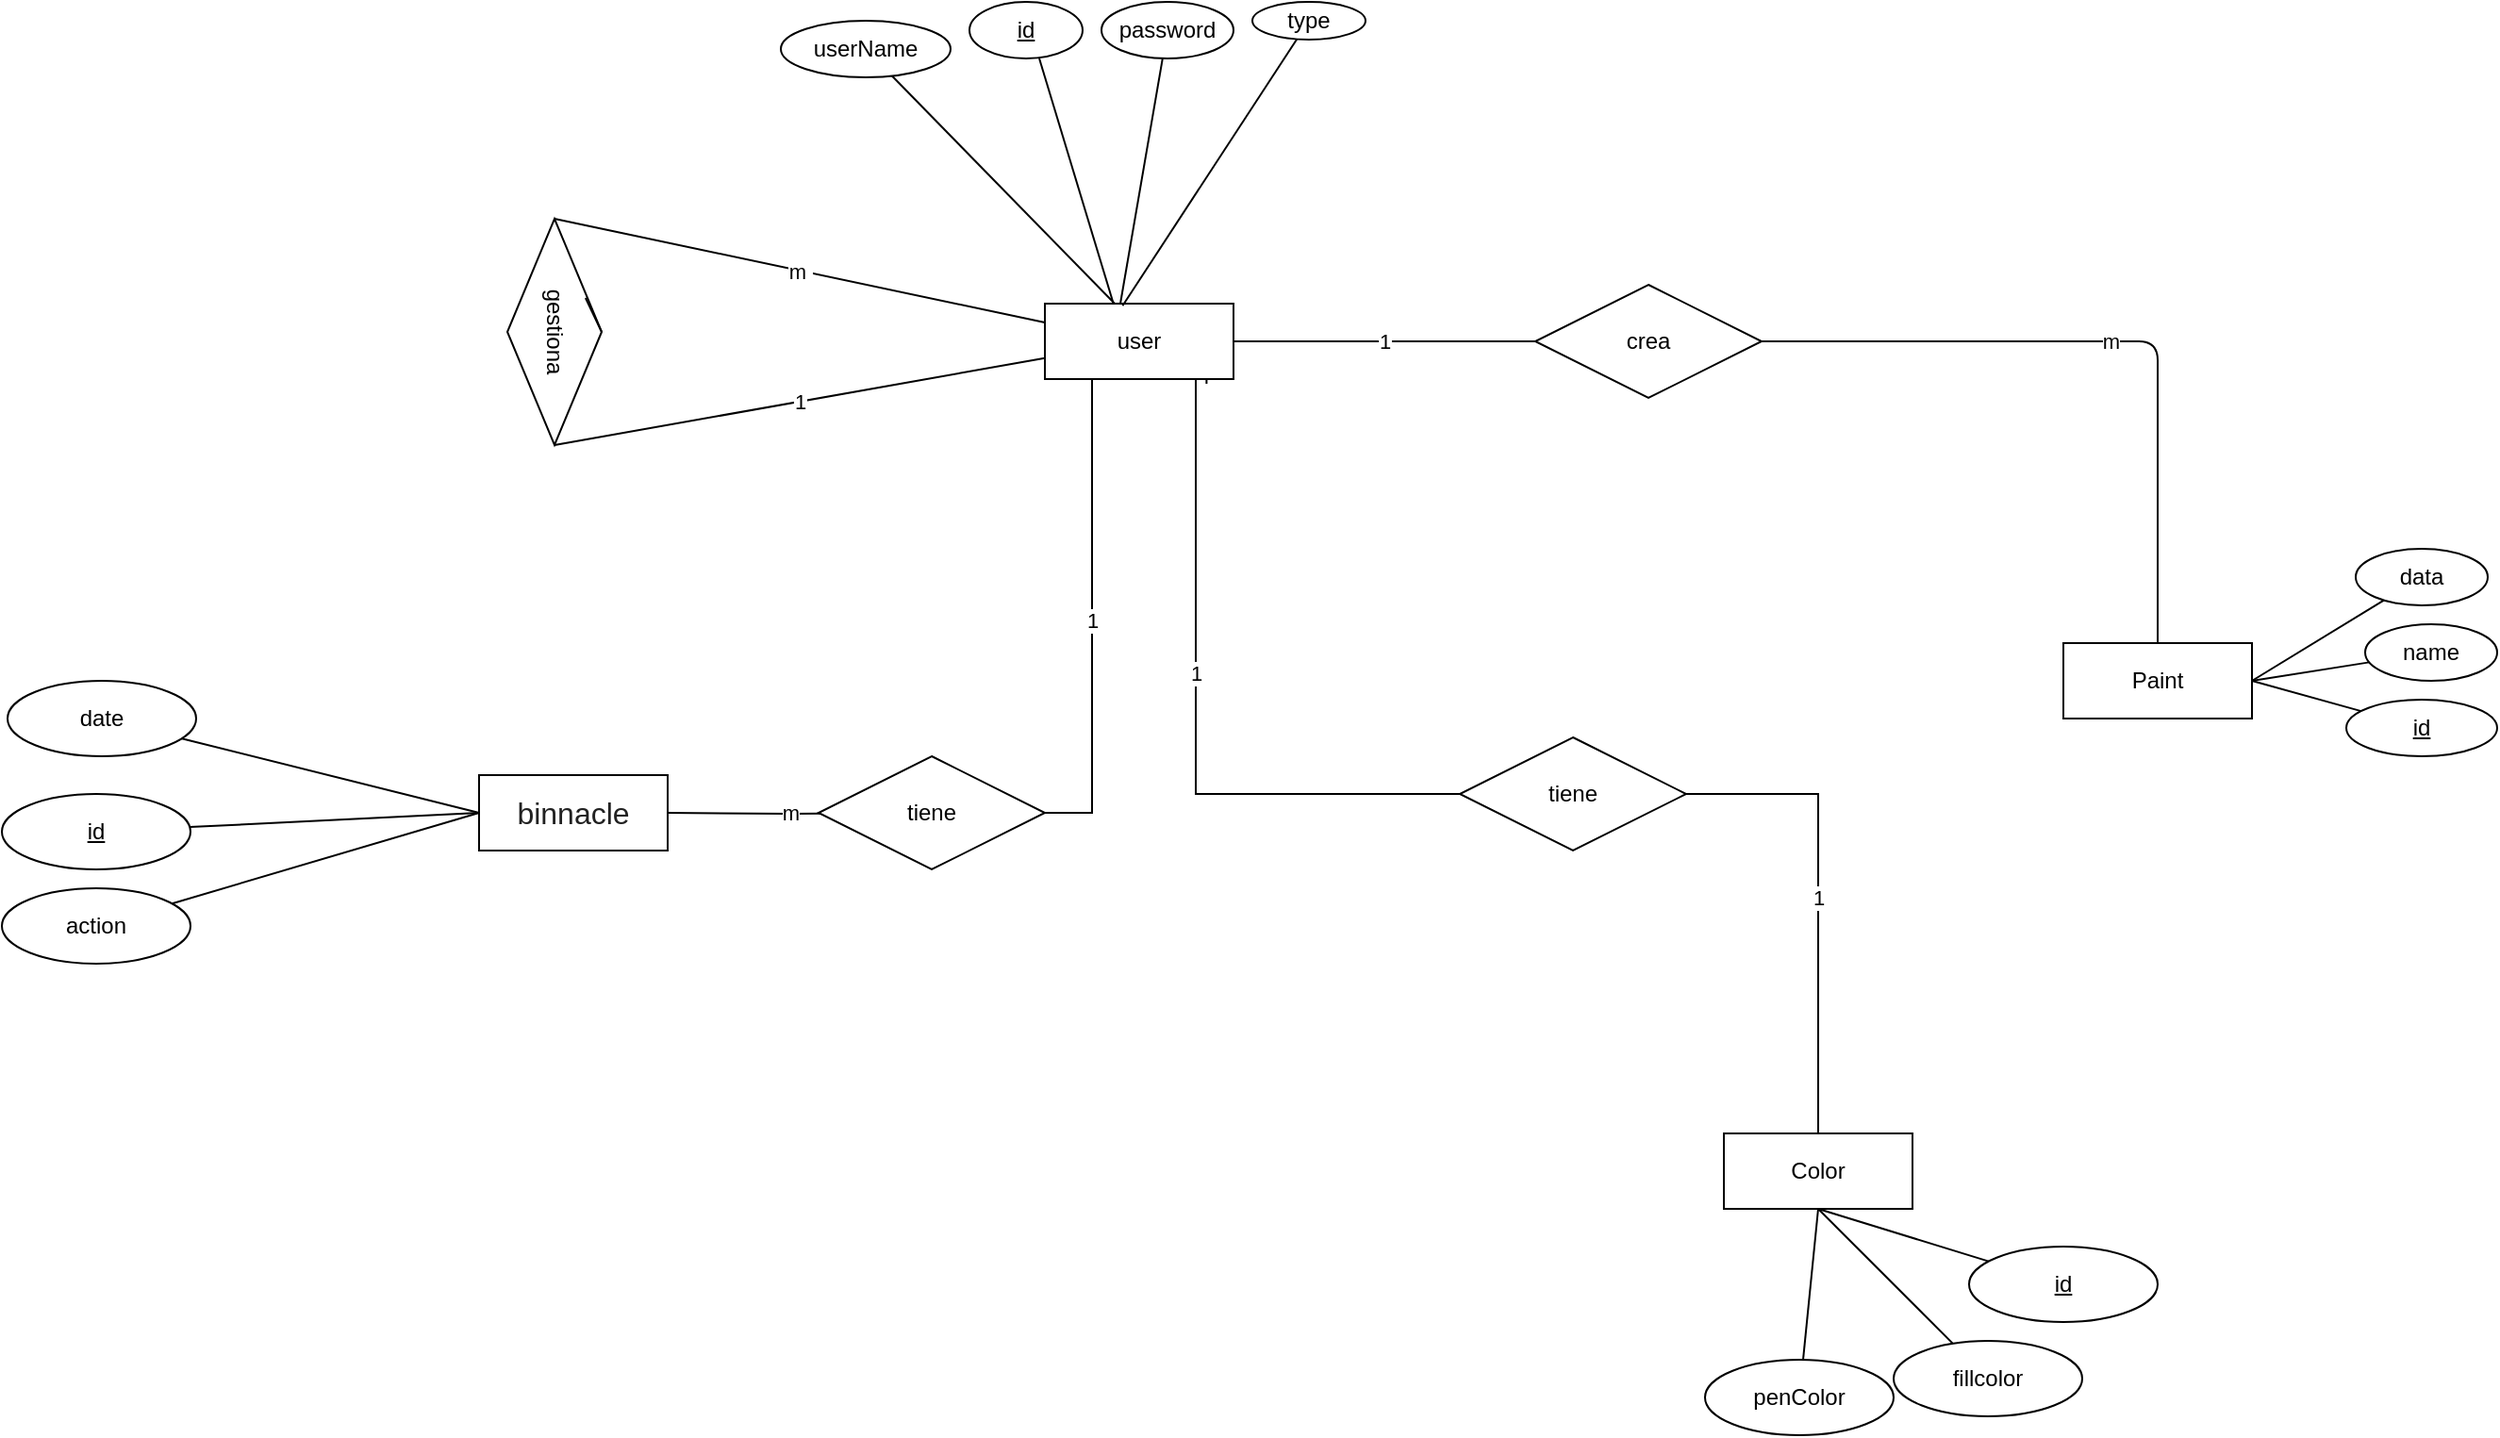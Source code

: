 <mxfile version="13.10.4" type="device"><diagram id="G5ydUHcfMojE-vftAoOR" name="Page-1"><mxGraphModel dx="2956" dy="2040" grid="1" gridSize="10" guides="1" tooltips="1" connect="1" arrows="1" fold="1" page="1" pageScale="1" pageWidth="827" pageHeight="1169" math="0" shadow="0"><root><mxCell id="0"/><mxCell id="1" parent="0"/><mxCell id="npWHYww27oJNXXBFFFKz-29" value="&lt;font style=&quot;vertical-align: inherit&quot;&gt;&lt;font style=&quot;vertical-align: inherit&quot;&gt;1&lt;/font&gt;&lt;/font&gt;" style="rounded=0;orthogonalLoop=1;jettySize=auto;html=1;endArrow=none;endFill=0;entryX=1;entryY=0.5;entryDx=0;entryDy=0;" parent="1" source="npWHYww27oJNXXBFFFKz-2" target="npWHYww27oJNXXBFFFKz-28" edge="1"><mxGeometry relative="1" as="geometry"><mxPoint x="90" as="targetPoint"/></mxGeometry></mxCell><mxCell id="npWHYww27oJNXXBFFFKz-38" value="&lt;font style=&quot;vertical-align: inherit&quot;&gt;&lt;font style=&quot;vertical-align: inherit&quot;&gt;1&lt;/font&gt;&lt;/font&gt;" style="edgeStyle=orthogonalEdgeStyle;rounded=0;orthogonalLoop=1;jettySize=auto;html=1;entryX=0;entryY=0.5;entryDx=0;entryDy=0;endArrow=none;endFill=0;" parent="1" source="npWHYww27oJNXXBFFFKz-2" target="npWHYww27oJNXXBFFFKz-34" edge="1"><mxGeometry relative="1" as="geometry"><Array as="points"/></mxGeometry></mxCell><mxCell id="77kDI9rkIZS04G4vTpH_-10" style="rounded=0;orthogonalLoop=1;jettySize=auto;html=1;endArrow=none;endFill=0;exitX=0.374;exitY=0.01;exitDx=0;exitDy=0;exitPerimeter=0;" parent="1" source="npWHYww27oJNXXBFFFKz-2" target="77kDI9rkIZS04G4vTpH_-8" edge="1"><mxGeometry relative="1" as="geometry"/></mxCell><mxCell id="77kDI9rkIZS04G4vTpH_-11" style="rounded=0;orthogonalLoop=1;jettySize=auto;html=1;endArrow=none;endFill=0;entryX=0.617;entryY=1;entryDx=0;entryDy=0;entryPerimeter=0;exitX=0.365;exitY=0.013;exitDx=0;exitDy=0;exitPerimeter=0;" parent="1" source="npWHYww27oJNXXBFFFKz-2" target="77kDI9rkIZS04G4vTpH_-9" edge="1"><mxGeometry relative="1" as="geometry"><mxPoint x="130" y="-250" as="targetPoint"/></mxGeometry></mxCell><mxCell id="8M5GXAmth4WakEbOGEsz-48" value="1" style="edgeStyle=orthogonalEdgeStyle;rounded=0;orthogonalLoop=1;jettySize=auto;html=1;entryX=0;entryY=0.5;entryDx=0;entryDy=0;endArrow=none;endFill=0;exitX=0.857;exitY=1.064;exitDx=0;exitDy=0;exitPerimeter=0;" parent="1" source="npWHYww27oJNXXBFFFKz-2" target="8M5GXAmth4WakEbOGEsz-47" edge="1"><mxGeometry relative="1" as="geometry"><Array as="points"><mxPoint x="126" y="-150"/><mxPoint x="120" y="-150"/><mxPoint x="120" y="90"/></Array></mxGeometry></mxCell><mxCell id="npWHYww27oJNXXBFFFKz-2" value="user" style="whiteSpace=wrap;html=1;align=center;" parent="1" vertex="1"><mxGeometry x="40" y="-170" width="100" height="40" as="geometry"/></mxCell><mxCell id="npWHYww27oJNXXBFFFKz-44" value="&lt;font style=&quot;vertical-align: inherit&quot;&gt;&lt;font style=&quot;vertical-align: inherit&quot;&gt;1&lt;/font&gt;&lt;/font&gt;" style="edgeStyle=orthogonalEdgeStyle;rounded=0;orthogonalLoop=1;jettySize=auto;html=1;endArrow=none;endFill=0;exitX=0.25;exitY=1;exitDx=0;exitDy=0;entryX=1;entryY=0.5;entryDx=0;entryDy=0;" parent="1" source="npWHYww27oJNXXBFFFKz-2" target="npWHYww27oJNXXBFFFKz-43" edge="1"><mxGeometry relative="1" as="geometry"><mxPoint x="90" y="240.0" as="sourcePoint"/></mxGeometry></mxCell><mxCell id="npWHYww27oJNXXBFFFKz-10" value="Paint" style="whiteSpace=wrap;html=1;align=center;" parent="1" vertex="1"><mxGeometry x="580" y="10" width="100" height="40" as="geometry"/></mxCell><mxCell id="npWHYww27oJNXXBFFFKz-30" value="&lt;font style=&quot;vertical-align: inherit&quot;&gt;&lt;font style=&quot;vertical-align: inherit&quot;&gt;&lt;font style=&quot;vertical-align: inherit&quot;&gt;&lt;font style=&quot;vertical-align: inherit&quot;&gt;m&amp;nbsp;&lt;/font&gt;&lt;/font&gt;&lt;/font&gt;&lt;/font&gt;" style="rounded=0;orthogonalLoop=1;jettySize=auto;html=1;endArrow=none;endFill=0;entryX=0;entryY=0.25;entryDx=0;entryDy=0;exitX=0;exitY=0.5;exitDx=0;exitDy=0;" parent="1" source="npWHYww27oJNXXBFFFKz-28" target="npWHYww27oJNXXBFFFKz-2" edge="1"><mxGeometry relative="1" as="geometry"><mxPoint x="-215" y="-200" as="sourcePoint"/></mxGeometry></mxCell><mxCell id="npWHYww27oJNXXBFFFKz-28" value="gestiona" style="shape=rhombus;perimeter=rhombusPerimeter;whiteSpace=wrap;html=1;align=center;rotation=90;" parent="1" vertex="1"><mxGeometry x="-280" y="-180" width="120" height="50" as="geometry"/></mxCell><mxCell id="npWHYww27oJNXXBFFFKz-34" value="crea" style="shape=rhombus;perimeter=rhombusPerimeter;whiteSpace=wrap;html=1;align=center;" parent="1" vertex="1"><mxGeometry x="300" y="-180" width="120" height="60" as="geometry"/></mxCell><mxCell id="npWHYww27oJNXXBFFFKz-39" value="&lt;span style=&quot;color: rgb(33 , 33 , 33) ; font-family: &amp;#34;poppins&amp;#34; , sans-serif ; font-size: 16px ; text-align: left ; background-color: rgb(255 , 255 , 255)&quot;&gt;binnacle&lt;/span&gt;" style="whiteSpace=wrap;html=1;align=center;" parent="1" vertex="1"><mxGeometry x="-260" y="80" width="100" height="40" as="geometry"/></mxCell><mxCell id="npWHYww27oJNXXBFFFKz-45" value="&lt;font style=&quot;vertical-align: inherit&quot;&gt;&lt;font style=&quot;vertical-align: inherit&quot;&gt;m&lt;/font&gt;&lt;/font&gt;" style="edgeStyle=orthogonalEdgeStyle;rounded=0;orthogonalLoop=1;jettySize=auto;html=1;entryX=1;entryY=0.5;entryDx=0;entryDy=0;endArrow=none;endFill=0;" parent="1" target="npWHYww27oJNXXBFFFKz-39" edge="1"><mxGeometry relative="1" as="geometry"><mxPoint x="-30" y="100" as="sourcePoint"/></mxGeometry></mxCell><mxCell id="npWHYww27oJNXXBFFFKz-43" value="tiene" style="shape=rhombus;perimeter=rhombusPerimeter;whiteSpace=wrap;html=1;align=center;" parent="1" vertex="1"><mxGeometry x="-80" y="70" width="120" height="60" as="geometry"/></mxCell><mxCell id="77kDI9rkIZS04G4vTpH_-8" value="userName" style="ellipse;whiteSpace=wrap;html=1;" parent="1" vertex="1"><mxGeometry x="-100" y="-320" width="90" height="30" as="geometry"/></mxCell><mxCell id="77kDI9rkIZS04G4vTpH_-9" value="&lt;u&gt;id&lt;/u&gt;" style="ellipse;whiteSpace=wrap;html=1;" parent="1" vertex="1"><mxGeometry y="-330" width="60" height="30" as="geometry"/></mxCell><mxCell id="rAhQvytSD28uEH0jEcq_-11" value="m" style="endArrow=none;html=1;exitX=1;exitY=0.5;exitDx=0;exitDy=0;edgeStyle=orthogonalEdgeStyle;" parent="1" source="npWHYww27oJNXXBFFFKz-34" target="npWHYww27oJNXXBFFFKz-10" edge="1"><mxGeometry width="50" height="50" relative="1" as="geometry"><mxPoint x="190" y="120" as="sourcePoint"/><mxPoint x="240" y="70" as="targetPoint"/></mxGeometry></mxCell><mxCell id="8M5GXAmth4WakEbOGEsz-5" style="edgeStyle=none;rounded=0;orthogonalLoop=1;jettySize=auto;html=1;entryX=1;entryY=0.5;entryDx=0;entryDy=0;endArrow=none;endFill=0;" parent="1" source="8M5GXAmth4WakEbOGEsz-2" target="npWHYww27oJNXXBFFFKz-10" edge="1"><mxGeometry relative="1" as="geometry"/></mxCell><mxCell id="8M5GXAmth4WakEbOGEsz-2" value="data" style="ellipse;whiteSpace=wrap;html=1;align=center;" parent="1" vertex="1"><mxGeometry x="735" y="-40" width="70" height="30" as="geometry"/></mxCell><mxCell id="8M5GXAmth4WakEbOGEsz-6" style="edgeStyle=none;rounded=0;orthogonalLoop=1;jettySize=auto;html=1;entryX=1;entryY=0.5;entryDx=0;entryDy=0;endArrow=none;endFill=0;" parent="1" source="8M5GXAmth4WakEbOGEsz-3" target="npWHYww27oJNXXBFFFKz-10" edge="1"><mxGeometry relative="1" as="geometry"/></mxCell><mxCell id="8M5GXAmth4WakEbOGEsz-3" value="name" style="ellipse;whiteSpace=wrap;html=1;align=center;" parent="1" vertex="1"><mxGeometry x="740" width="70" height="30" as="geometry"/></mxCell><mxCell id="8M5GXAmth4WakEbOGEsz-7" style="edgeStyle=none;rounded=0;orthogonalLoop=1;jettySize=auto;html=1;entryX=1;entryY=0.5;entryDx=0;entryDy=0;endArrow=none;endFill=0;" parent="1" source="8M5GXAmth4WakEbOGEsz-4" target="npWHYww27oJNXXBFFFKz-10" edge="1"><mxGeometry relative="1" as="geometry"/></mxCell><mxCell id="8M5GXAmth4WakEbOGEsz-4" value="id" style="ellipse;whiteSpace=wrap;html=1;align=center;fontStyle=4;" parent="1" vertex="1"><mxGeometry x="730" y="40" width="80" height="30" as="geometry"/></mxCell><mxCell id="8M5GXAmth4WakEbOGEsz-16" style="edgeStyle=none;rounded=0;orthogonalLoop=1;jettySize=auto;html=1;entryX=0.4;entryY=0;entryDx=0;entryDy=0;entryPerimeter=0;endArrow=none;endFill=0;" parent="1" source="8M5GXAmth4WakEbOGEsz-12" target="npWHYww27oJNXXBFFFKz-2" edge="1"><mxGeometry relative="1" as="geometry"/></mxCell><mxCell id="8M5GXAmth4WakEbOGEsz-12" value="password" style="ellipse;whiteSpace=wrap;html=1;" parent="1" vertex="1"><mxGeometry x="70" y="-330" width="70" height="30" as="geometry"/></mxCell><mxCell id="8M5GXAmth4WakEbOGEsz-20" style="edgeStyle=none;rounded=0;orthogonalLoop=1;jettySize=auto;html=1;entryX=0;entryY=0.5;entryDx=0;entryDy=0;endArrow=none;endFill=0;" parent="1" source="8M5GXAmth4WakEbOGEsz-17" target="npWHYww27oJNXXBFFFKz-39" edge="1"><mxGeometry relative="1" as="geometry"/></mxCell><mxCell id="8M5GXAmth4WakEbOGEsz-17" value="date" style="ellipse;whiteSpace=wrap;html=1;align=center;" parent="1" vertex="1"><mxGeometry x="-510" y="30" width="100" height="40" as="geometry"/></mxCell><mxCell id="8M5GXAmth4WakEbOGEsz-21" style="edgeStyle=none;rounded=0;orthogonalLoop=1;jettySize=auto;html=1;entryX=0;entryY=0.5;entryDx=0;entryDy=0;endArrow=none;endFill=0;" parent="1" source="8M5GXAmth4WakEbOGEsz-18" target="npWHYww27oJNXXBFFFKz-39" edge="1"><mxGeometry relative="1" as="geometry"/></mxCell><mxCell id="8M5GXAmth4WakEbOGEsz-18" value="id" style="ellipse;whiteSpace=wrap;html=1;align=center;fontStyle=4;" parent="1" vertex="1"><mxGeometry x="-513" y="90" width="100" height="40" as="geometry"/></mxCell><mxCell id="8M5GXAmth4WakEbOGEsz-22" style="edgeStyle=none;rounded=0;orthogonalLoop=1;jettySize=auto;html=1;endArrow=none;endFill=0;" parent="1" source="8M5GXAmth4WakEbOGEsz-19" edge="1"><mxGeometry relative="1" as="geometry"><mxPoint x="-260" y="100" as="targetPoint"/></mxGeometry></mxCell><mxCell id="8M5GXAmth4WakEbOGEsz-19" value="action" style="ellipse;whiteSpace=wrap;html=1;align=center;" parent="1" vertex="1"><mxGeometry x="-513" y="140" width="100" height="40" as="geometry"/></mxCell><mxCell id="8M5GXAmth4WakEbOGEsz-24" style="edgeStyle=none;rounded=0;orthogonalLoop=1;jettySize=auto;html=1;exitX=0.5;exitY=0;exitDx=0;exitDy=0;entryX=0.35;entryY=0.171;entryDx=0;entryDy=0;entryPerimeter=0;endArrow=none;endFill=0;" parent="1" source="npWHYww27oJNXXBFFFKz-28" target="npWHYww27oJNXXBFFFKz-28" edge="1"><mxGeometry relative="1" as="geometry"/></mxCell><mxCell id="8M5GXAmth4WakEbOGEsz-26" style="edgeStyle=none;rounded=0;orthogonalLoop=1;jettySize=auto;html=1;entryX=0.412;entryY=0.028;entryDx=0;entryDy=0;entryPerimeter=0;endArrow=none;endFill=0;" parent="1" source="8M5GXAmth4WakEbOGEsz-25" target="npWHYww27oJNXXBFFFKz-2" edge="1"><mxGeometry relative="1" as="geometry"/></mxCell><mxCell id="8M5GXAmth4WakEbOGEsz-25" value="type" style="ellipse;whiteSpace=wrap;html=1;align=center;" parent="1" vertex="1"><mxGeometry x="150" y="-330" width="60" height="20" as="geometry"/></mxCell><mxCell id="8M5GXAmth4WakEbOGEsz-45" style="edgeStyle=none;rounded=0;orthogonalLoop=1;jettySize=auto;html=1;endArrow=none;endFill=0;exitX=0.5;exitY=1;exitDx=0;exitDy=0;" parent="1" source="8M5GXAmth4WakEbOGEsz-38" target="8M5GXAmth4WakEbOGEsz-44" edge="1"><mxGeometry relative="1" as="geometry"/></mxCell><mxCell id="8M5GXAmth4WakEbOGEsz-38" value="Color" style="whiteSpace=wrap;html=1;align=center;" parent="1" vertex="1"><mxGeometry x="400" y="270" width="100" height="40" as="geometry"/></mxCell><mxCell id="8M5GXAmth4WakEbOGEsz-39" style="edgeStyle=none;rounded=0;orthogonalLoop=1;jettySize=auto;html=1;endArrow=none;endFill=0;entryX=0.5;entryY=1;entryDx=0;entryDy=0;" parent="1" source="8M5GXAmth4WakEbOGEsz-40" target="8M5GXAmth4WakEbOGEsz-38" edge="1"><mxGeometry relative="1" as="geometry"><mxPoint x="449.49" y="319.553" as="targetPoint"/></mxGeometry></mxCell><mxCell id="8M5GXAmth4WakEbOGEsz-40" value="fillcolor" style="ellipse;whiteSpace=wrap;html=1;align=center;" parent="1" vertex="1"><mxGeometry x="490" y="380" width="100" height="40" as="geometry"/></mxCell><mxCell id="8M5GXAmth4WakEbOGEsz-41" style="edgeStyle=none;rounded=0;orthogonalLoop=1;jettySize=auto;html=1;entryX=0.5;entryY=1;entryDx=0;entryDy=0;endArrow=none;endFill=0;" parent="1" source="8M5GXAmth4WakEbOGEsz-42" target="8M5GXAmth4WakEbOGEsz-38" edge="1"><mxGeometry relative="1" as="geometry"><mxPoint x="453.5" y="319.96" as="targetPoint"/></mxGeometry></mxCell><mxCell id="8M5GXAmth4WakEbOGEsz-42" value="penColor" style="ellipse;whiteSpace=wrap;html=1;align=center;" parent="1" vertex="1"><mxGeometry x="390" y="390" width="100" height="40" as="geometry"/></mxCell><mxCell id="8M5GXAmth4WakEbOGEsz-44" value="id" style="ellipse;whiteSpace=wrap;html=1;align=center;fontStyle=4;" parent="1" vertex="1"><mxGeometry x="530" y="330" width="100" height="40" as="geometry"/></mxCell><mxCell id="8M5GXAmth4WakEbOGEsz-49" value="1" style="edgeStyle=orthogonalEdgeStyle;rounded=0;orthogonalLoop=1;jettySize=auto;html=1;entryX=0.5;entryY=0;entryDx=0;entryDy=0;endArrow=none;endFill=0;" parent="1" source="8M5GXAmth4WakEbOGEsz-47" target="8M5GXAmth4WakEbOGEsz-38" edge="1"><mxGeometry relative="1" as="geometry"/></mxCell><mxCell id="8M5GXAmth4WakEbOGEsz-47" value="tiene" style="shape=rhombus;perimeter=rhombusPerimeter;whiteSpace=wrap;html=1;align=center;" parent="1" vertex="1"><mxGeometry x="260" y="60" width="120" height="60" as="geometry"/></mxCell></root></mxGraphModel></diagram></mxfile>